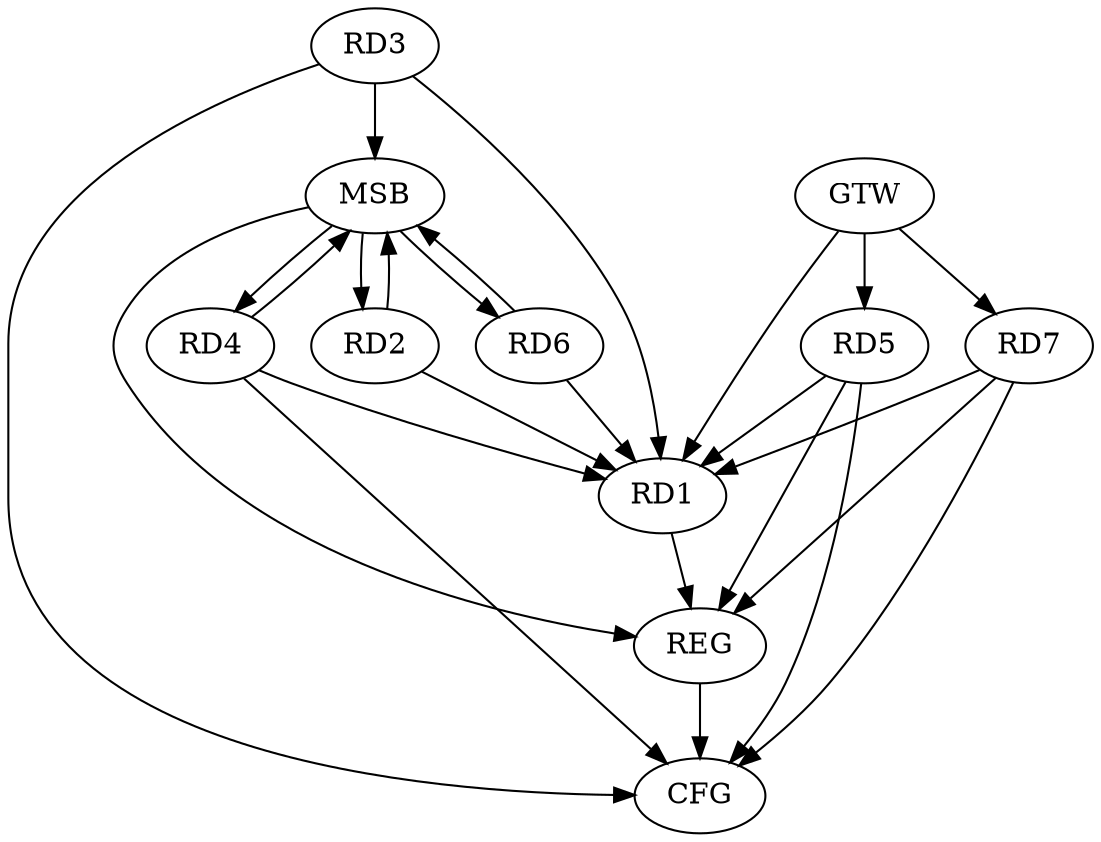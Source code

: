 strict digraph G {
  RD1 [ label="RD1" ];
  RD2 [ label="RD2" ];
  RD3 [ label="RD3" ];
  RD4 [ label="RD4" ];
  RD5 [ label="RD5" ];
  RD6 [ label="RD6" ];
  RD7 [ label="RD7" ];
  GTW [ label="GTW" ];
  REG [ label="REG" ];
  MSB [ label="MSB" ];
  CFG [ label="CFG" ];
  GTW -> RD1;
  GTW -> RD5;
  GTW -> RD7;
  RD1 -> REG;
  RD5 -> REG;
  RD7 -> REG;
  RD2 -> MSB;
  MSB -> RD6;
  MSB -> REG;
  RD3 -> MSB;
  MSB -> RD2;
  RD4 -> MSB;
  RD6 -> MSB;
  MSB -> RD4;
  RD7 -> CFG;
  RD5 -> CFG;
  RD4 -> CFG;
  RD3 -> CFG;
  REG -> CFG;
  RD3 -> RD1;
  RD7 -> RD1;
  RD5 -> RD1;
  RD6 -> RD1;
  RD2 -> RD1;
  RD4 -> RD1;
}
